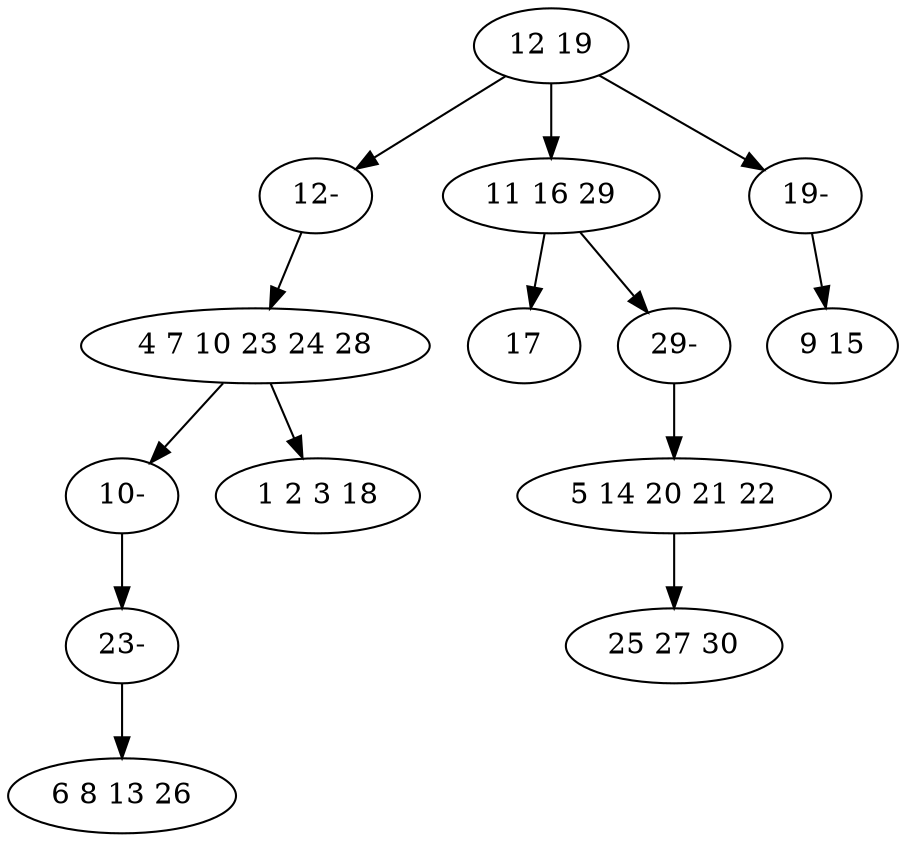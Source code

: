 digraph true_tree {
	"0" -> "13"
	"0" -> "2"
	"1" -> "9"
	"2" -> "4"
	"2" -> "10"
	"0" -> "12"
	"1" -> "7"
	"5" -> "8"
	"9" -> "11"
	"10" -> "5"
	"11" -> "3"
	"12" -> "6"
	"13" -> "1"
	"0" [label="12 19"];
	"1" [label="4 7 10 23 24 28"];
	"2" [label="11 16 29"];
	"3" [label="6 8 13 26"];
	"4" [label="17"];
	"5" [label="5 14 20 21 22"];
	"6" [label="9 15"];
	"7" [label="1 2 3 18"];
	"8" [label="25 27 30"];
	"9" [label="10-"];
	"10" [label="29-"];
	"11" [label="23-"];
	"12" [label="19-"];
	"13" [label="12-"];
}
